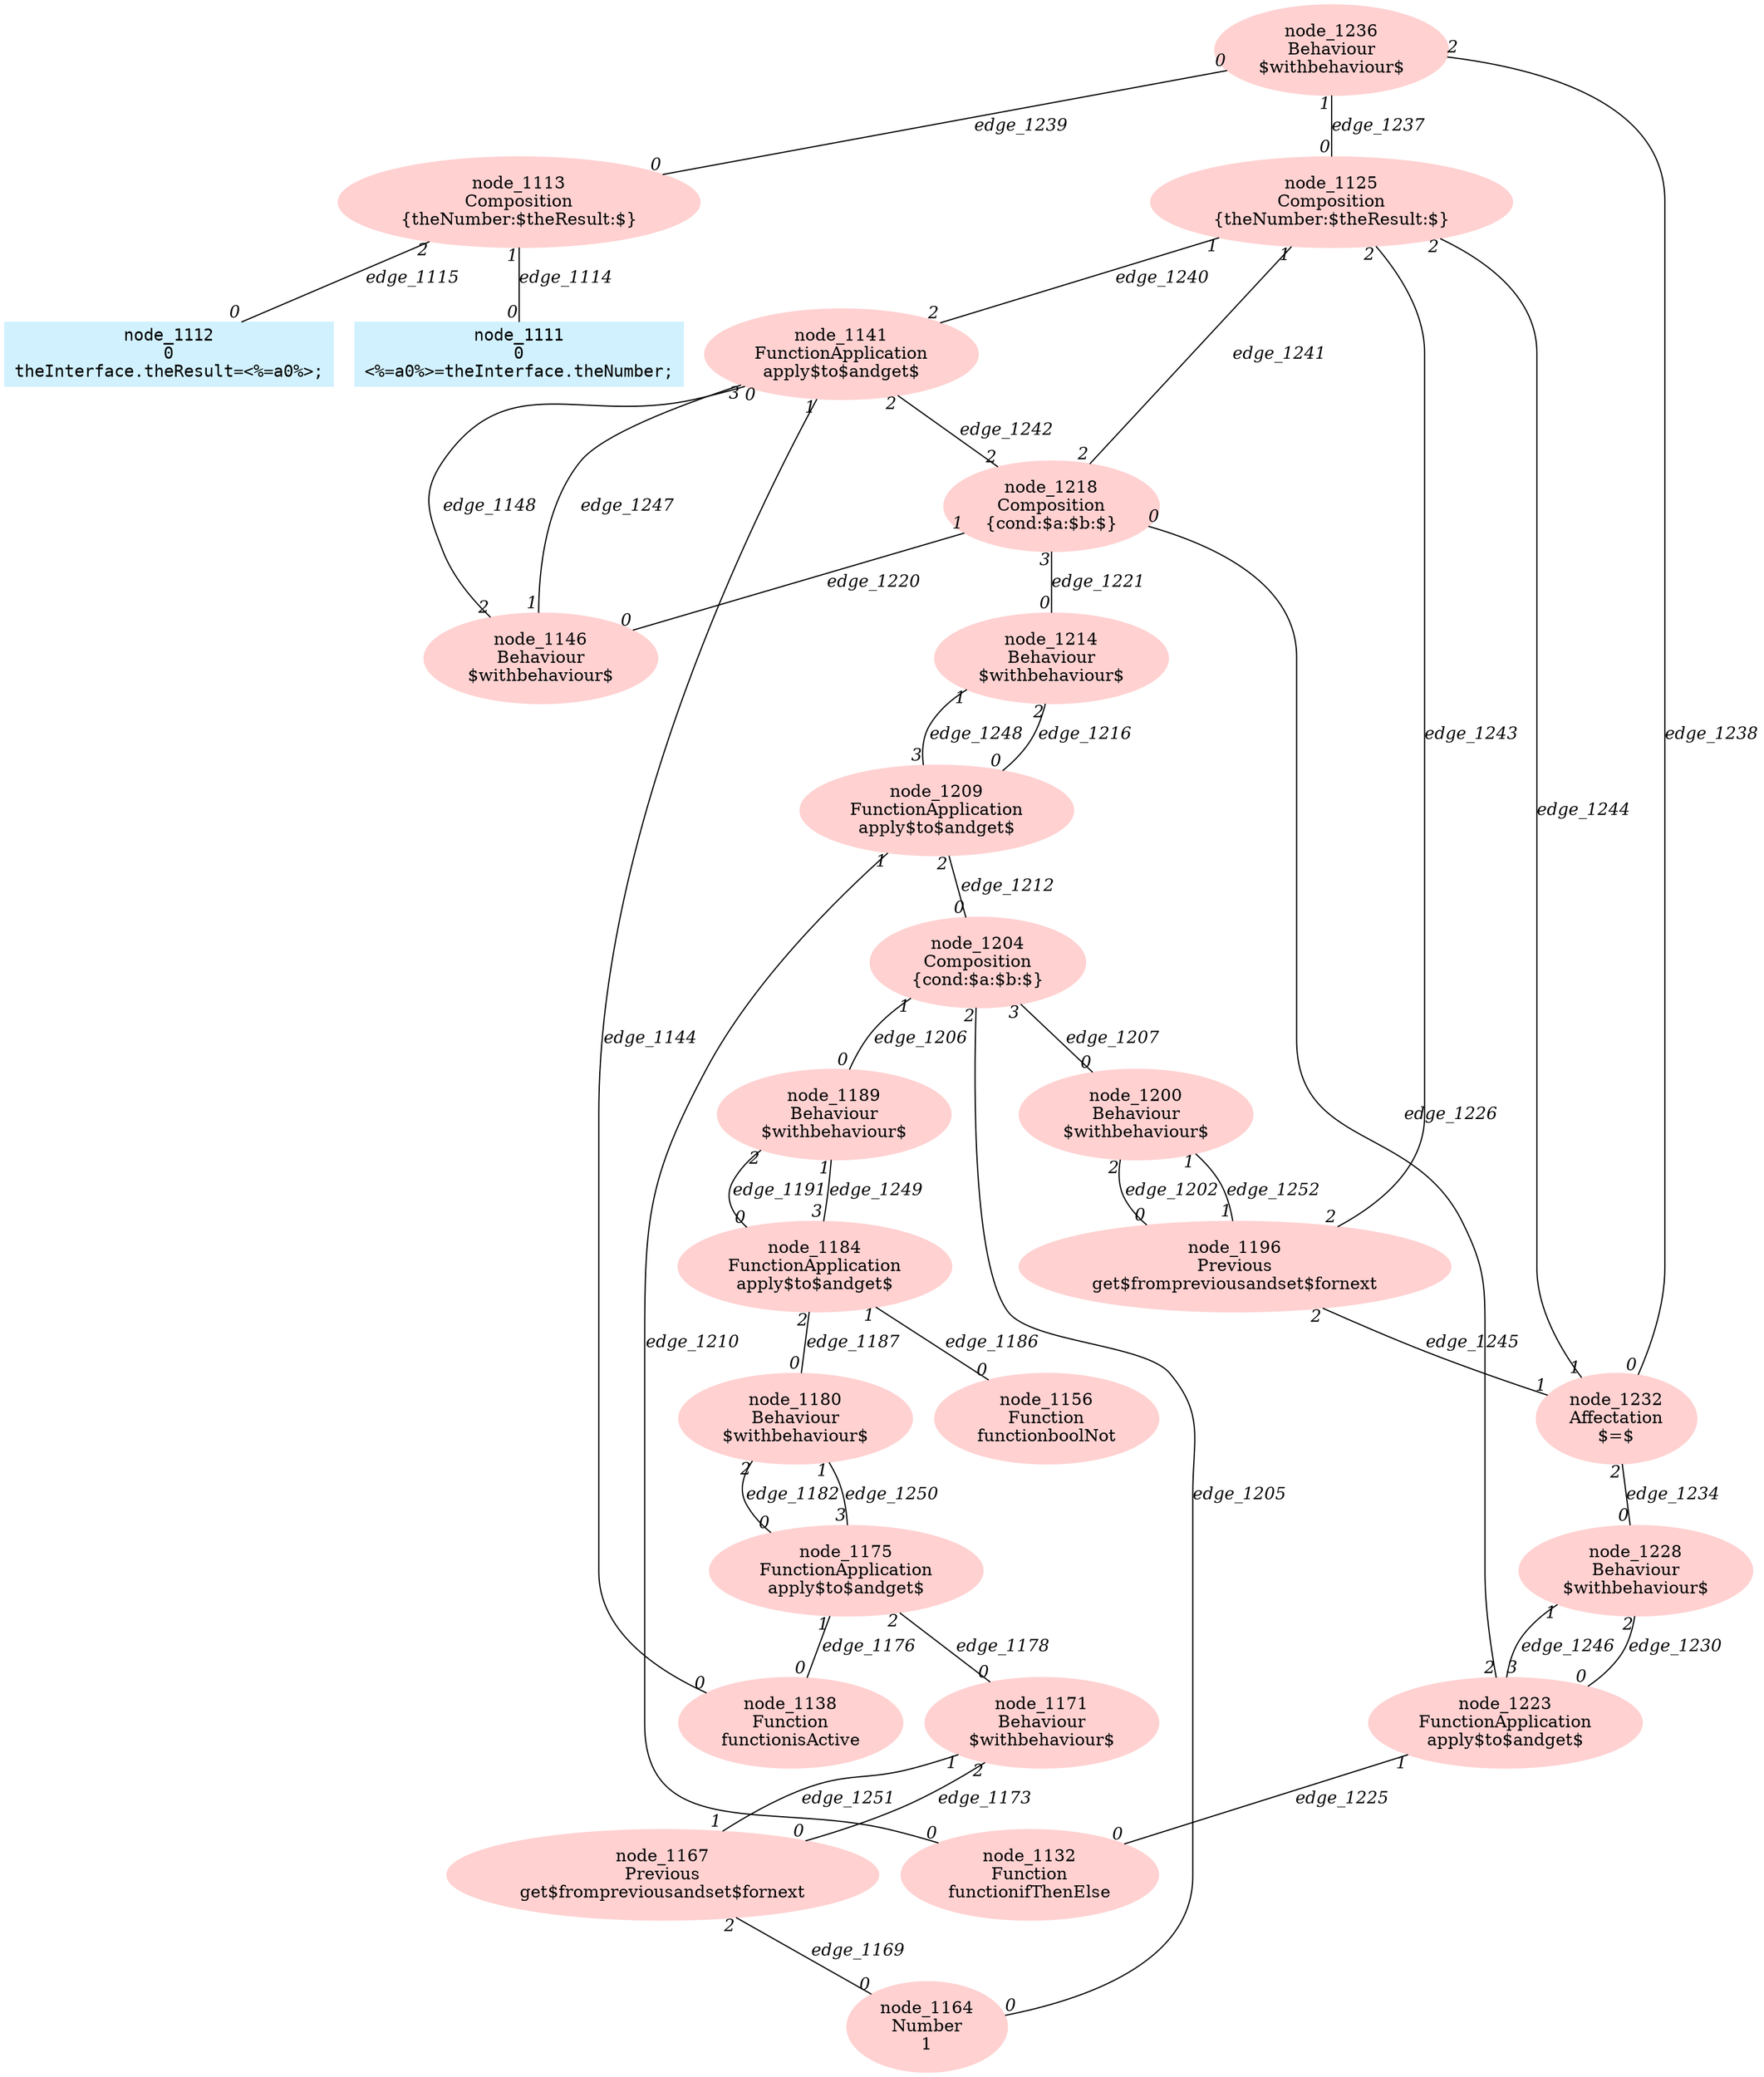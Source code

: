 digraph g{node_1113 [shape=ellipse, style=filled, color="#ffd1d1", label="node_1113
Composition
{theNumber:$theResult:$}" ]
node_1125 [shape=ellipse, style=filled, color="#ffd1d1", label="node_1125
Composition
{theNumber:$theResult:$}" ]
node_1132 [shape=ellipse, style=filled, color="#ffd1d1", label="node_1132
Function
functionifThenElse" ]
node_1138 [shape=ellipse, style=filled, color="#ffd1d1", label="node_1138
Function
functionisActive" ]
node_1141 [shape=ellipse, style=filled, color="#ffd1d1", label="node_1141
FunctionApplication
apply$to$andget$" ]
node_1146 [shape=ellipse, style=filled, color="#ffd1d1", label="node_1146
Behaviour
$withbehaviour$" ]
node_1156 [shape=ellipse, style=filled, color="#ffd1d1", label="node_1156
Function
functionboolNot" ]
node_1164 [shape=ellipse, style=filled, color="#ffd1d1", label="node_1164
Number
1" ]
node_1167 [shape=ellipse, style=filled, color="#ffd1d1", label="node_1167
Previous
get$frompreviousandset$fornext" ]
node_1171 [shape=ellipse, style=filled, color="#ffd1d1", label="node_1171
Behaviour
$withbehaviour$" ]
node_1175 [shape=ellipse, style=filled, color="#ffd1d1", label="node_1175
FunctionApplication
apply$to$andget$" ]
node_1180 [shape=ellipse, style=filled, color="#ffd1d1", label="node_1180
Behaviour
$withbehaviour$" ]
node_1184 [shape=ellipse, style=filled, color="#ffd1d1", label="node_1184
FunctionApplication
apply$to$andget$" ]
node_1189 [shape=ellipse, style=filled, color="#ffd1d1", label="node_1189
Behaviour
$withbehaviour$" ]
node_1196 [shape=ellipse, style=filled, color="#ffd1d1", label="node_1196
Previous
get$frompreviousandset$fornext" ]
node_1200 [shape=ellipse, style=filled, color="#ffd1d1", label="node_1200
Behaviour
$withbehaviour$" ]
node_1204 [shape=ellipse, style=filled, color="#ffd1d1", label="node_1204
Composition
{cond:$a:$b:$}" ]
node_1209 [shape=ellipse, style=filled, color="#ffd1d1", label="node_1209
FunctionApplication
apply$to$andget$" ]
node_1214 [shape=ellipse, style=filled, color="#ffd1d1", label="node_1214
Behaviour
$withbehaviour$" ]
node_1218 [shape=ellipse, style=filled, color="#ffd1d1", label="node_1218
Composition
{cond:$a:$b:$}" ]
node_1223 [shape=ellipse, style=filled, color="#ffd1d1", label="node_1223
FunctionApplication
apply$to$andget$" ]
node_1228 [shape=ellipse, style=filled, color="#ffd1d1", label="node_1228
Behaviour
$withbehaviour$" ]
node_1232 [shape=ellipse, style=filled, color="#ffd1d1", label="node_1232
Affectation
$=$" ]
node_1236 [shape=ellipse, style=filled, color="#ffd1d1", label="node_1236
Behaviour
$withbehaviour$" ]
node_1111 [shape=box, style=filled, color="#d1f1ff", fontname="Courier", label="node_1111
0
<%=a0%>=theInterface.theNumber;
" ]
node_1112 [shape=box, style=filled, color="#d1f1ff", fontname="Courier", label="node_1112
0
theInterface.theResult=<%=a0%>;
" ]
node_1113 -> node_1111 [dir=none, arrowHead=none, fontname="Times-Italic", label="edge_1114",  headlabel="0", taillabel="1" ]
node_1113 -> node_1112 [dir=none, arrowHead=none, fontname="Times-Italic", label="edge_1115",  headlabel="0", taillabel="2" ]
node_1141 -> node_1138 [dir=none, arrowHead=none, fontname="Times-Italic", label="edge_1144",  headlabel="0", taillabel="1" ]
node_1146 -> node_1141 [dir=none, arrowHead=none, fontname="Times-Italic", label="edge_1148",  headlabel="0", taillabel="2" ]
node_1167 -> node_1164 [dir=none, arrowHead=none, fontname="Times-Italic", label="edge_1169",  headlabel="0", taillabel="2" ]
node_1171 -> node_1167 [dir=none, arrowHead=none, fontname="Times-Italic", label="edge_1173",  headlabel="0", taillabel="2" ]
node_1175 -> node_1138 [dir=none, arrowHead=none, fontname="Times-Italic", label="edge_1176",  headlabel="0", taillabel="1" ]
node_1175 -> node_1171 [dir=none, arrowHead=none, fontname="Times-Italic", label="edge_1178",  headlabel="0", taillabel="2" ]
node_1180 -> node_1175 [dir=none, arrowHead=none, fontname="Times-Italic", label="edge_1182",  headlabel="0", taillabel="2" ]
node_1184 -> node_1156 [dir=none, arrowHead=none, fontname="Times-Italic", label="edge_1186",  headlabel="0", taillabel="1" ]
node_1184 -> node_1180 [dir=none, arrowHead=none, fontname="Times-Italic", label="edge_1187",  headlabel="0", taillabel="2" ]
node_1189 -> node_1184 [dir=none, arrowHead=none, fontname="Times-Italic", label="edge_1191",  headlabel="0", taillabel="2" ]
node_1200 -> node_1196 [dir=none, arrowHead=none, fontname="Times-Italic", label="edge_1202",  headlabel="0", taillabel="2" ]
node_1204 -> node_1164 [dir=none, arrowHead=none, fontname="Times-Italic", label="edge_1205",  headlabel="0", taillabel="2" ]
node_1204 -> node_1189 [dir=none, arrowHead=none, fontname="Times-Italic", label="edge_1206",  headlabel="0", taillabel="1" ]
node_1204 -> node_1200 [dir=none, arrowHead=none, fontname="Times-Italic", label="edge_1207",  headlabel="0", taillabel="3" ]
node_1209 -> node_1132 [dir=none, arrowHead=none, fontname="Times-Italic", label="edge_1210",  headlabel="0", taillabel="1" ]
node_1209 -> node_1204 [dir=none, arrowHead=none, fontname="Times-Italic", label="edge_1212",  headlabel="0", taillabel="2" ]
node_1214 -> node_1209 [dir=none, arrowHead=none, fontname="Times-Italic", label="edge_1216",  headlabel="0", taillabel="2" ]
node_1218 -> node_1146 [dir=none, arrowHead=none, fontname="Times-Italic", label="edge_1220",  headlabel="0", taillabel="1" ]
node_1218 -> node_1214 [dir=none, arrowHead=none, fontname="Times-Italic", label="edge_1221",  headlabel="0", taillabel="3" ]
node_1223 -> node_1132 [dir=none, arrowHead=none, fontname="Times-Italic", label="edge_1225",  headlabel="0", taillabel="1" ]
node_1223 -> node_1218 [dir=none, arrowHead=none, fontname="Times-Italic", label="edge_1226",  headlabel="0", taillabel="2" ]
node_1228 -> node_1223 [dir=none, arrowHead=none, fontname="Times-Italic", label="edge_1230",  headlabel="0", taillabel="2" ]
node_1232 -> node_1228 [dir=none, arrowHead=none, fontname="Times-Italic", label="edge_1234",  headlabel="0", taillabel="2" ]
node_1236 -> node_1125 [dir=none, arrowHead=none, fontname="Times-Italic", label="edge_1237",  headlabel="0", taillabel="1" ]
node_1236 -> node_1232 [dir=none, arrowHead=none, fontname="Times-Italic", label="edge_1238",  headlabel="0", taillabel="2" ]
node_1236 -> node_1113 [dir=none, arrowHead=none, fontname="Times-Italic", label="edge_1239",  headlabel="0", taillabel="0" ]
node_1125 -> node_1141 [dir=none, arrowHead=none, fontname="Times-Italic", label="edge_1240",  headlabel="2", taillabel="1" ]
node_1125 -> node_1218 [dir=none, arrowHead=none, fontname="Times-Italic", label="edge_1241",  headlabel="2", taillabel="1" ]
node_1141 -> node_1218 [dir=none, arrowHead=none, fontname="Times-Italic", label="edge_1242",  headlabel="2", taillabel="2" ]
node_1125 -> node_1196 [dir=none, arrowHead=none, fontname="Times-Italic", label="edge_1243",  headlabel="2", taillabel="2" ]
node_1125 -> node_1232 [dir=none, arrowHead=none, fontname="Times-Italic", label="edge_1244",  headlabel="1", taillabel="2" ]
node_1196 -> node_1232 [dir=none, arrowHead=none, fontname="Times-Italic", label="edge_1245",  headlabel="1", taillabel="2" ]
node_1223 -> node_1228 [dir=none, arrowHead=none, fontname="Times-Italic", label="edge_1246",  headlabel="1", taillabel="3" ]
node_1141 -> node_1146 [dir=none, arrowHead=none, fontname="Times-Italic", label="edge_1247",  headlabel="1", taillabel="3" ]
node_1209 -> node_1214 [dir=none, arrowHead=none, fontname="Times-Italic", label="edge_1248",  headlabel="1", taillabel="3" ]
node_1184 -> node_1189 [dir=none, arrowHead=none, fontname="Times-Italic", label="edge_1249",  headlabel="1", taillabel="3" ]
node_1175 -> node_1180 [dir=none, arrowHead=none, fontname="Times-Italic", label="edge_1250",  headlabel="1", taillabel="3" ]
node_1167 -> node_1171 [dir=none, arrowHead=none, fontname="Times-Italic", label="edge_1251",  headlabel="1", taillabel="1" ]
node_1196 -> node_1200 [dir=none, arrowHead=none, fontname="Times-Italic", label="edge_1252",  headlabel="1", taillabel="1" ]
}